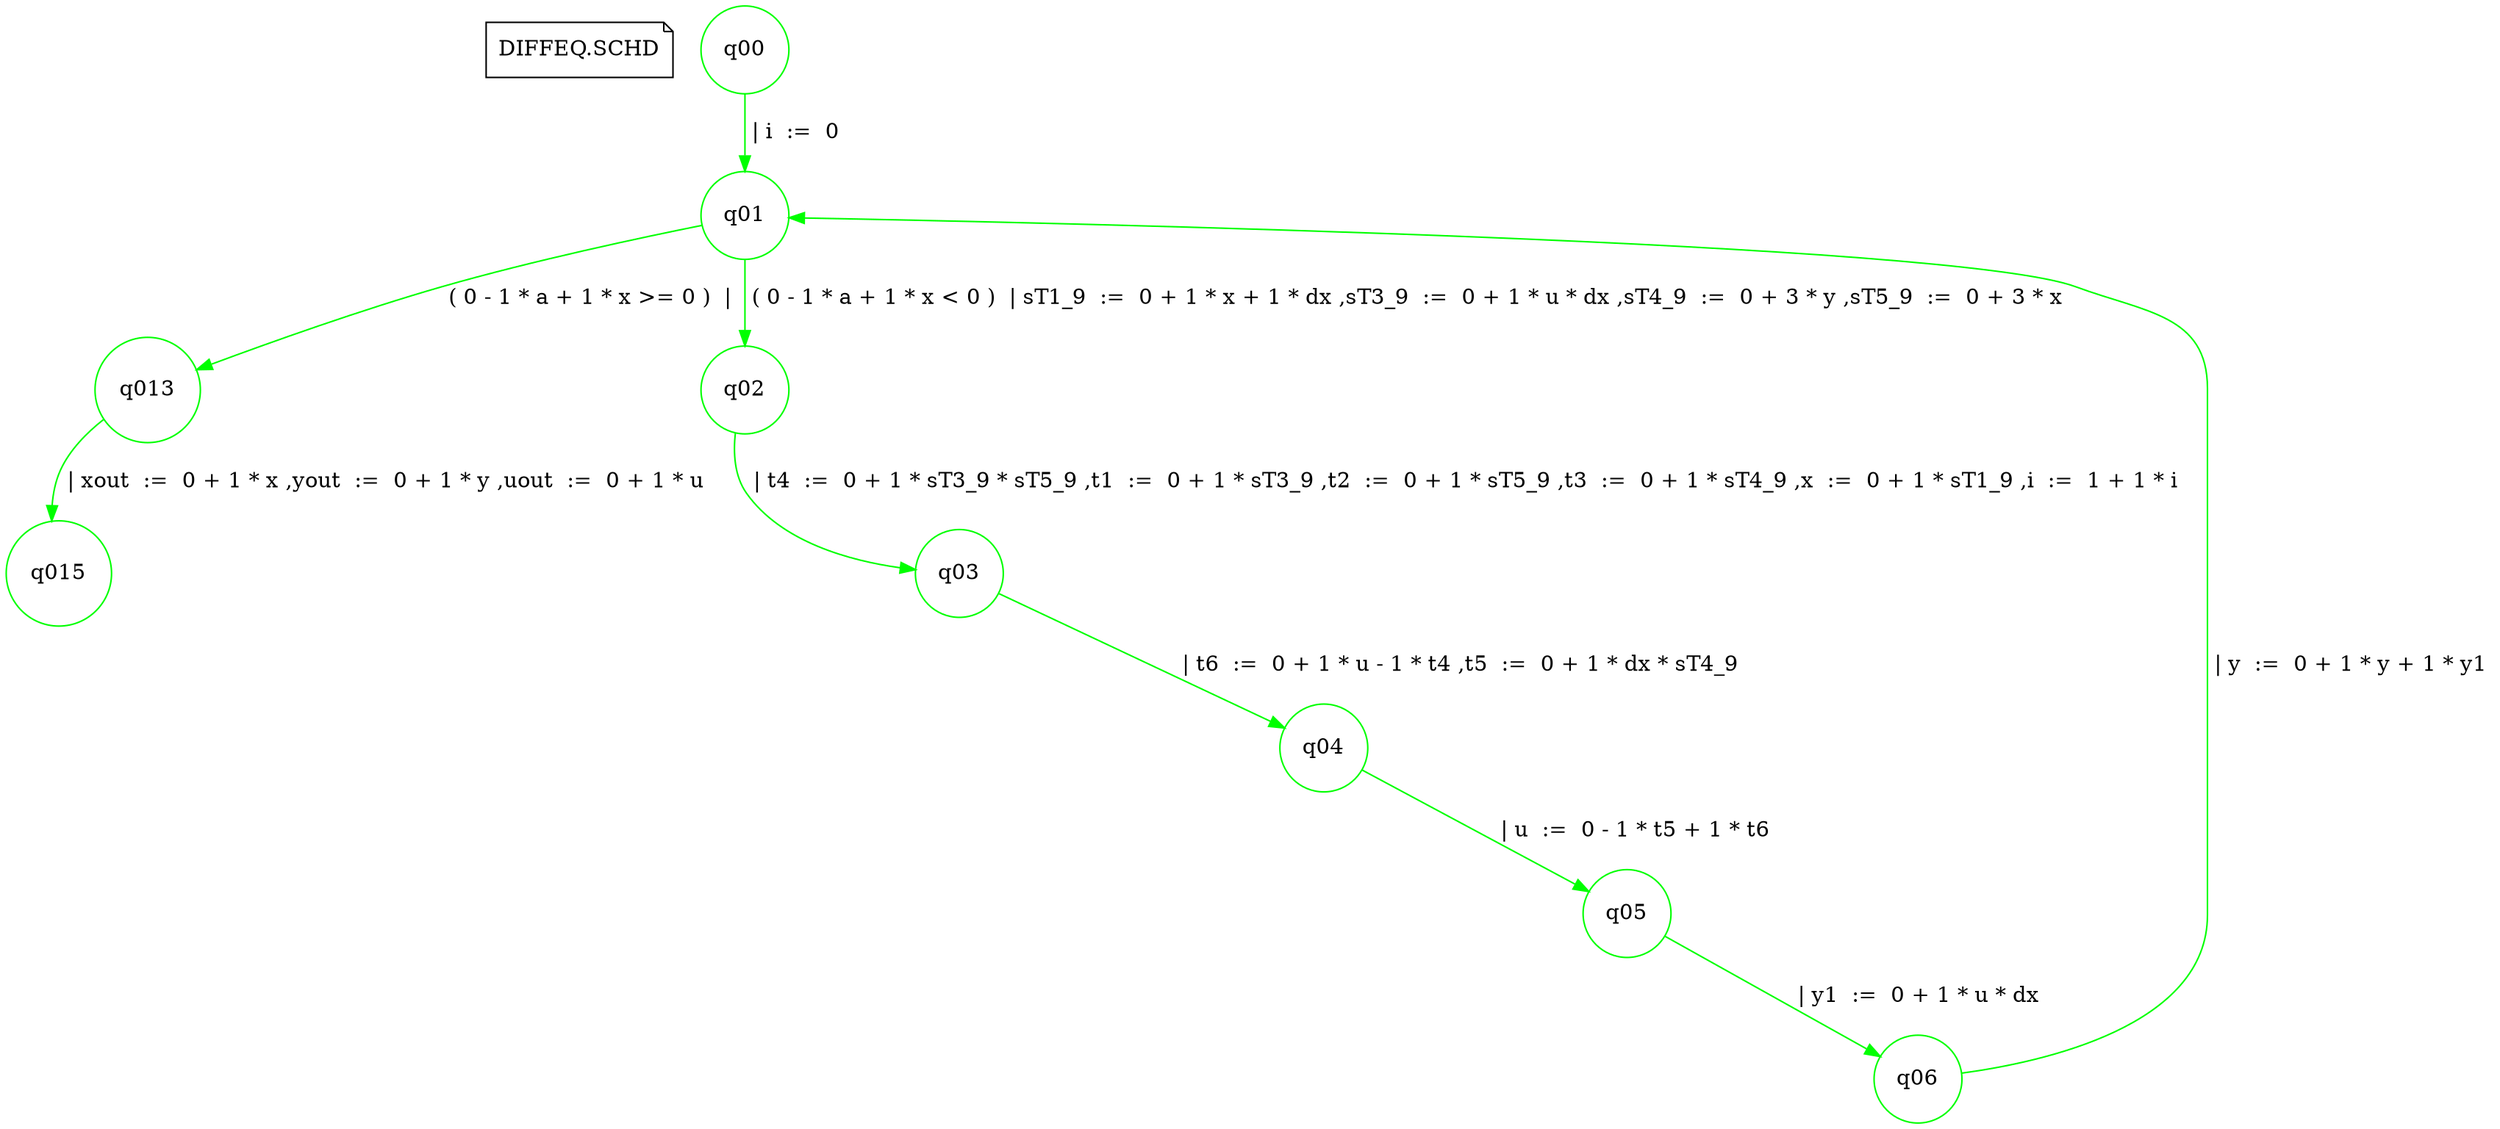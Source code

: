 digraph fsmdIndot {

 "DIFFEQ.SCHD" [shape=note]
q00 [shape=circle color= "green"];
q01 [shape=circle color= "green"];
q00 -> q01 [color= "green"  label=" | i  :=  0 "];
q01 [shape=circle color= "green"];
q013 [shape=circle color= "green"];
q01 -> q013 [color= "green"  label=" ( 0 - 1 * a + 1 * x >= 0 )  | "];
q02 [shape=circle color= "green"];
q01 -> q02 [color= "green"  label=" ( 0 - 1 * a + 1 * x < 0 )  | sT1_9  :=  0 + 1 * x + 1 * dx ,sT3_9  :=  0 + 1 * u * dx ,sT4_9  :=  0 + 3 * y ,sT5_9  :=  0 + 3 * x "];
q02 [shape=circle color= "green"];
q03 [shape=circle color= "green"];
q02 -> q03 [color= "green"  label=" | t4  :=  0 + 1 * sT3_9 * sT5_9 ,t1  :=  0 + 1 * sT3_9 ,t2  :=  0 + 1 * sT5_9 ,t3  :=  0 + 1 * sT4_9 ,x  :=  0 + 1 * sT1_9 ,i  :=  1 + 1 * i "];
q013 [shape=circle color= "green"];
q015 [shape=circle color= "green"];
q013 -> q015 [color= "green"  label=" | xout  :=  0 + 1 * x ,yout  :=  0 + 1 * y ,uout  :=  0 + 1 * u "];
q03 [shape=circle color= "green"];
q04 [shape=circle color= "green"];
q03 -> q04 [color= "green"  label=" | t6  :=  0 + 1 * u - 1 * t4 ,t5  :=  0 + 1 * dx * sT4_9 "];
q04 [shape=circle color= "green"];
q05 [shape=circle color= "green"];
q04 -> q05 [color= "green"  label=" | u  :=  0 - 1 * t5 + 1 * t6 "];
q05 [shape=circle color= "green"];
q06 [shape=circle color= "green"];
q05 -> q06 [color= "green"  label=" | y1  :=  0 + 1 * u * dx "];
q06 [shape=circle color= "green"];
q01 [shape=circle color= "green"];
q06 -> q01 [color= "green"  label=" | y  :=  0 + 1 * y + 1 * y1 "];

}

